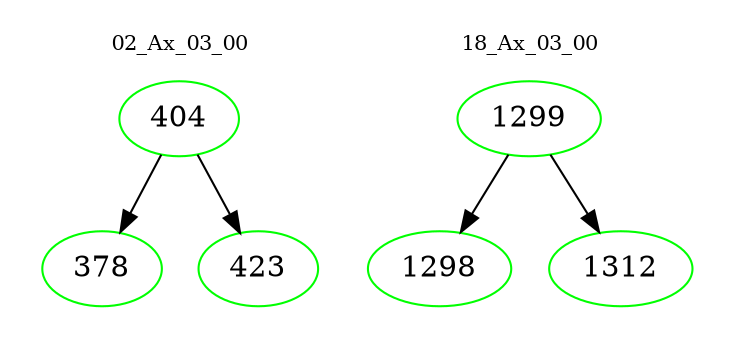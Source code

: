 digraph{
subgraph cluster_0 {
color = white
label = "02_Ax_03_00";
fontsize=10;
T0_404 [label="404", color="green"]
T0_404 -> T0_378 [color="black"]
T0_378 [label="378", color="green"]
T0_404 -> T0_423 [color="black"]
T0_423 [label="423", color="green"]
}
subgraph cluster_1 {
color = white
label = "18_Ax_03_00";
fontsize=10;
T1_1299 [label="1299", color="green"]
T1_1299 -> T1_1298 [color="black"]
T1_1298 [label="1298", color="green"]
T1_1299 -> T1_1312 [color="black"]
T1_1312 [label="1312", color="green"]
}
}
